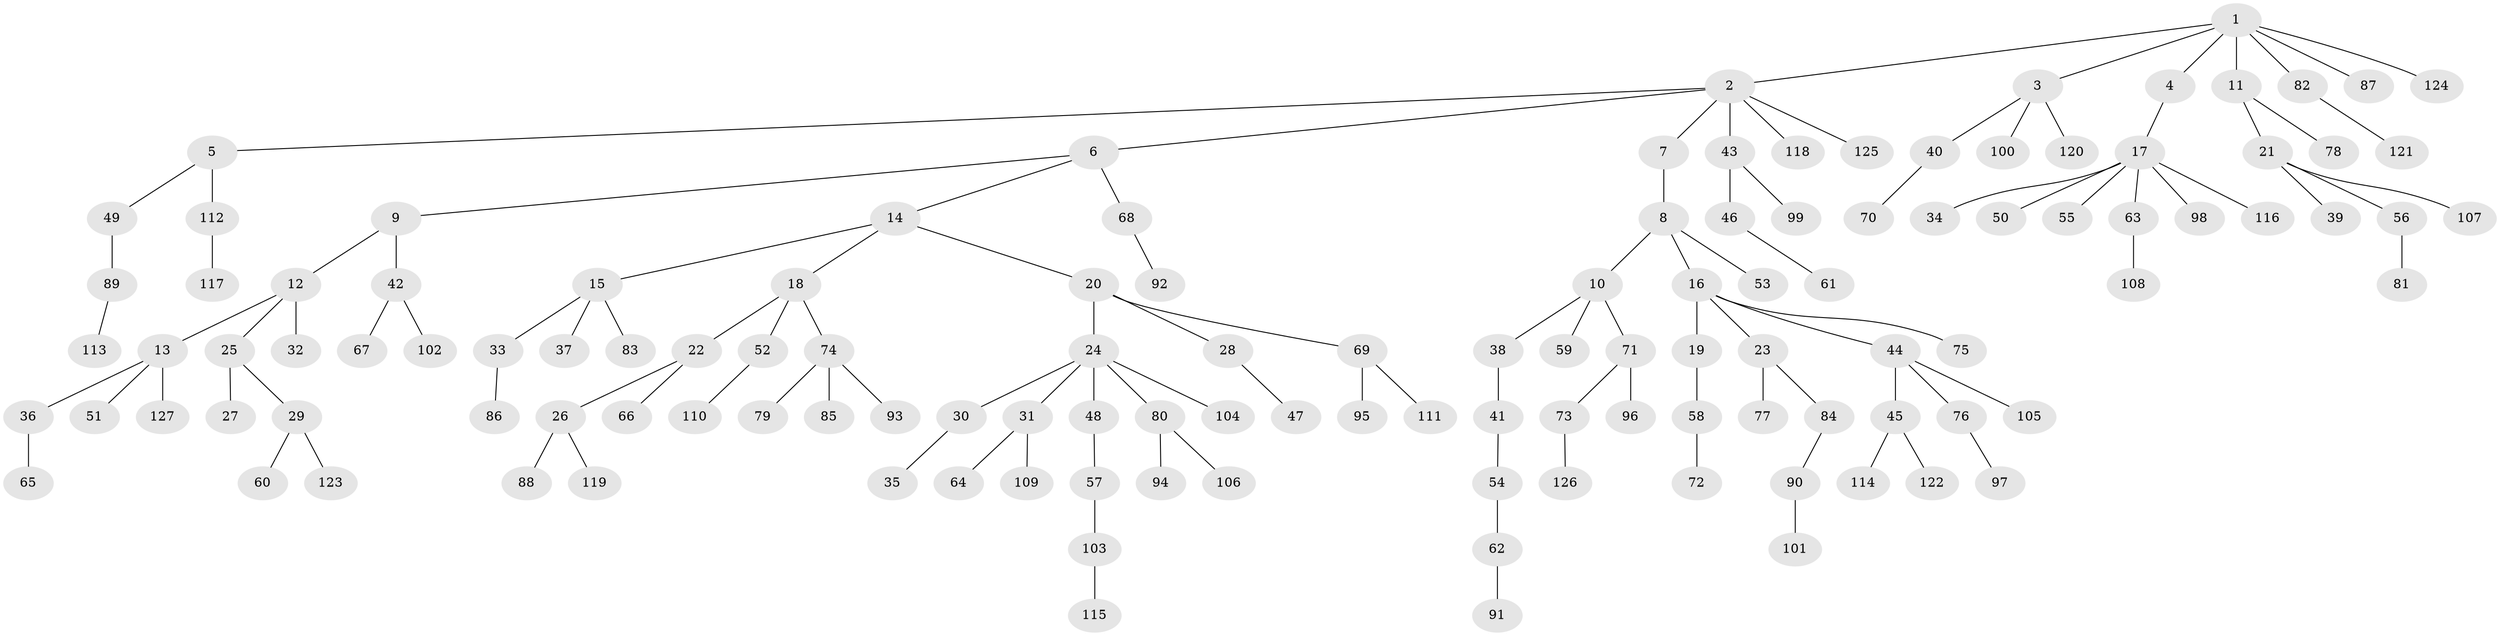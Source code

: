 // coarse degree distribution, {5: 0.05128205128205128, 4: 0.10256410256410256, 2: 0.1794871794871795, 3: 0.1282051282051282, 1: 0.5384615384615384}
// Generated by graph-tools (version 1.1) at 2025/51/03/04/25 22:51:25]
// undirected, 127 vertices, 126 edges
graph export_dot {
  node [color=gray90,style=filled];
  1;
  2;
  3;
  4;
  5;
  6;
  7;
  8;
  9;
  10;
  11;
  12;
  13;
  14;
  15;
  16;
  17;
  18;
  19;
  20;
  21;
  22;
  23;
  24;
  25;
  26;
  27;
  28;
  29;
  30;
  31;
  32;
  33;
  34;
  35;
  36;
  37;
  38;
  39;
  40;
  41;
  42;
  43;
  44;
  45;
  46;
  47;
  48;
  49;
  50;
  51;
  52;
  53;
  54;
  55;
  56;
  57;
  58;
  59;
  60;
  61;
  62;
  63;
  64;
  65;
  66;
  67;
  68;
  69;
  70;
  71;
  72;
  73;
  74;
  75;
  76;
  77;
  78;
  79;
  80;
  81;
  82;
  83;
  84;
  85;
  86;
  87;
  88;
  89;
  90;
  91;
  92;
  93;
  94;
  95;
  96;
  97;
  98;
  99;
  100;
  101;
  102;
  103;
  104;
  105;
  106;
  107;
  108;
  109;
  110;
  111;
  112;
  113;
  114;
  115;
  116;
  117;
  118;
  119;
  120;
  121;
  122;
  123;
  124;
  125;
  126;
  127;
  1 -- 2;
  1 -- 3;
  1 -- 4;
  1 -- 11;
  1 -- 82;
  1 -- 87;
  1 -- 124;
  2 -- 5;
  2 -- 6;
  2 -- 7;
  2 -- 43;
  2 -- 118;
  2 -- 125;
  3 -- 40;
  3 -- 100;
  3 -- 120;
  4 -- 17;
  5 -- 49;
  5 -- 112;
  6 -- 9;
  6 -- 14;
  6 -- 68;
  7 -- 8;
  8 -- 10;
  8 -- 16;
  8 -- 53;
  9 -- 12;
  9 -- 42;
  10 -- 38;
  10 -- 59;
  10 -- 71;
  11 -- 21;
  11 -- 78;
  12 -- 13;
  12 -- 25;
  12 -- 32;
  13 -- 36;
  13 -- 51;
  13 -- 127;
  14 -- 15;
  14 -- 18;
  14 -- 20;
  15 -- 33;
  15 -- 37;
  15 -- 83;
  16 -- 19;
  16 -- 23;
  16 -- 44;
  16 -- 75;
  17 -- 34;
  17 -- 50;
  17 -- 55;
  17 -- 63;
  17 -- 98;
  17 -- 116;
  18 -- 22;
  18 -- 52;
  18 -- 74;
  19 -- 58;
  20 -- 24;
  20 -- 28;
  20 -- 69;
  21 -- 39;
  21 -- 56;
  21 -- 107;
  22 -- 26;
  22 -- 66;
  23 -- 77;
  23 -- 84;
  24 -- 30;
  24 -- 31;
  24 -- 48;
  24 -- 80;
  24 -- 104;
  25 -- 27;
  25 -- 29;
  26 -- 88;
  26 -- 119;
  28 -- 47;
  29 -- 60;
  29 -- 123;
  30 -- 35;
  31 -- 64;
  31 -- 109;
  33 -- 86;
  36 -- 65;
  38 -- 41;
  40 -- 70;
  41 -- 54;
  42 -- 67;
  42 -- 102;
  43 -- 46;
  43 -- 99;
  44 -- 45;
  44 -- 76;
  44 -- 105;
  45 -- 114;
  45 -- 122;
  46 -- 61;
  48 -- 57;
  49 -- 89;
  52 -- 110;
  54 -- 62;
  56 -- 81;
  57 -- 103;
  58 -- 72;
  62 -- 91;
  63 -- 108;
  68 -- 92;
  69 -- 95;
  69 -- 111;
  71 -- 73;
  71 -- 96;
  73 -- 126;
  74 -- 79;
  74 -- 85;
  74 -- 93;
  76 -- 97;
  80 -- 94;
  80 -- 106;
  82 -- 121;
  84 -- 90;
  89 -- 113;
  90 -- 101;
  103 -- 115;
  112 -- 117;
}
